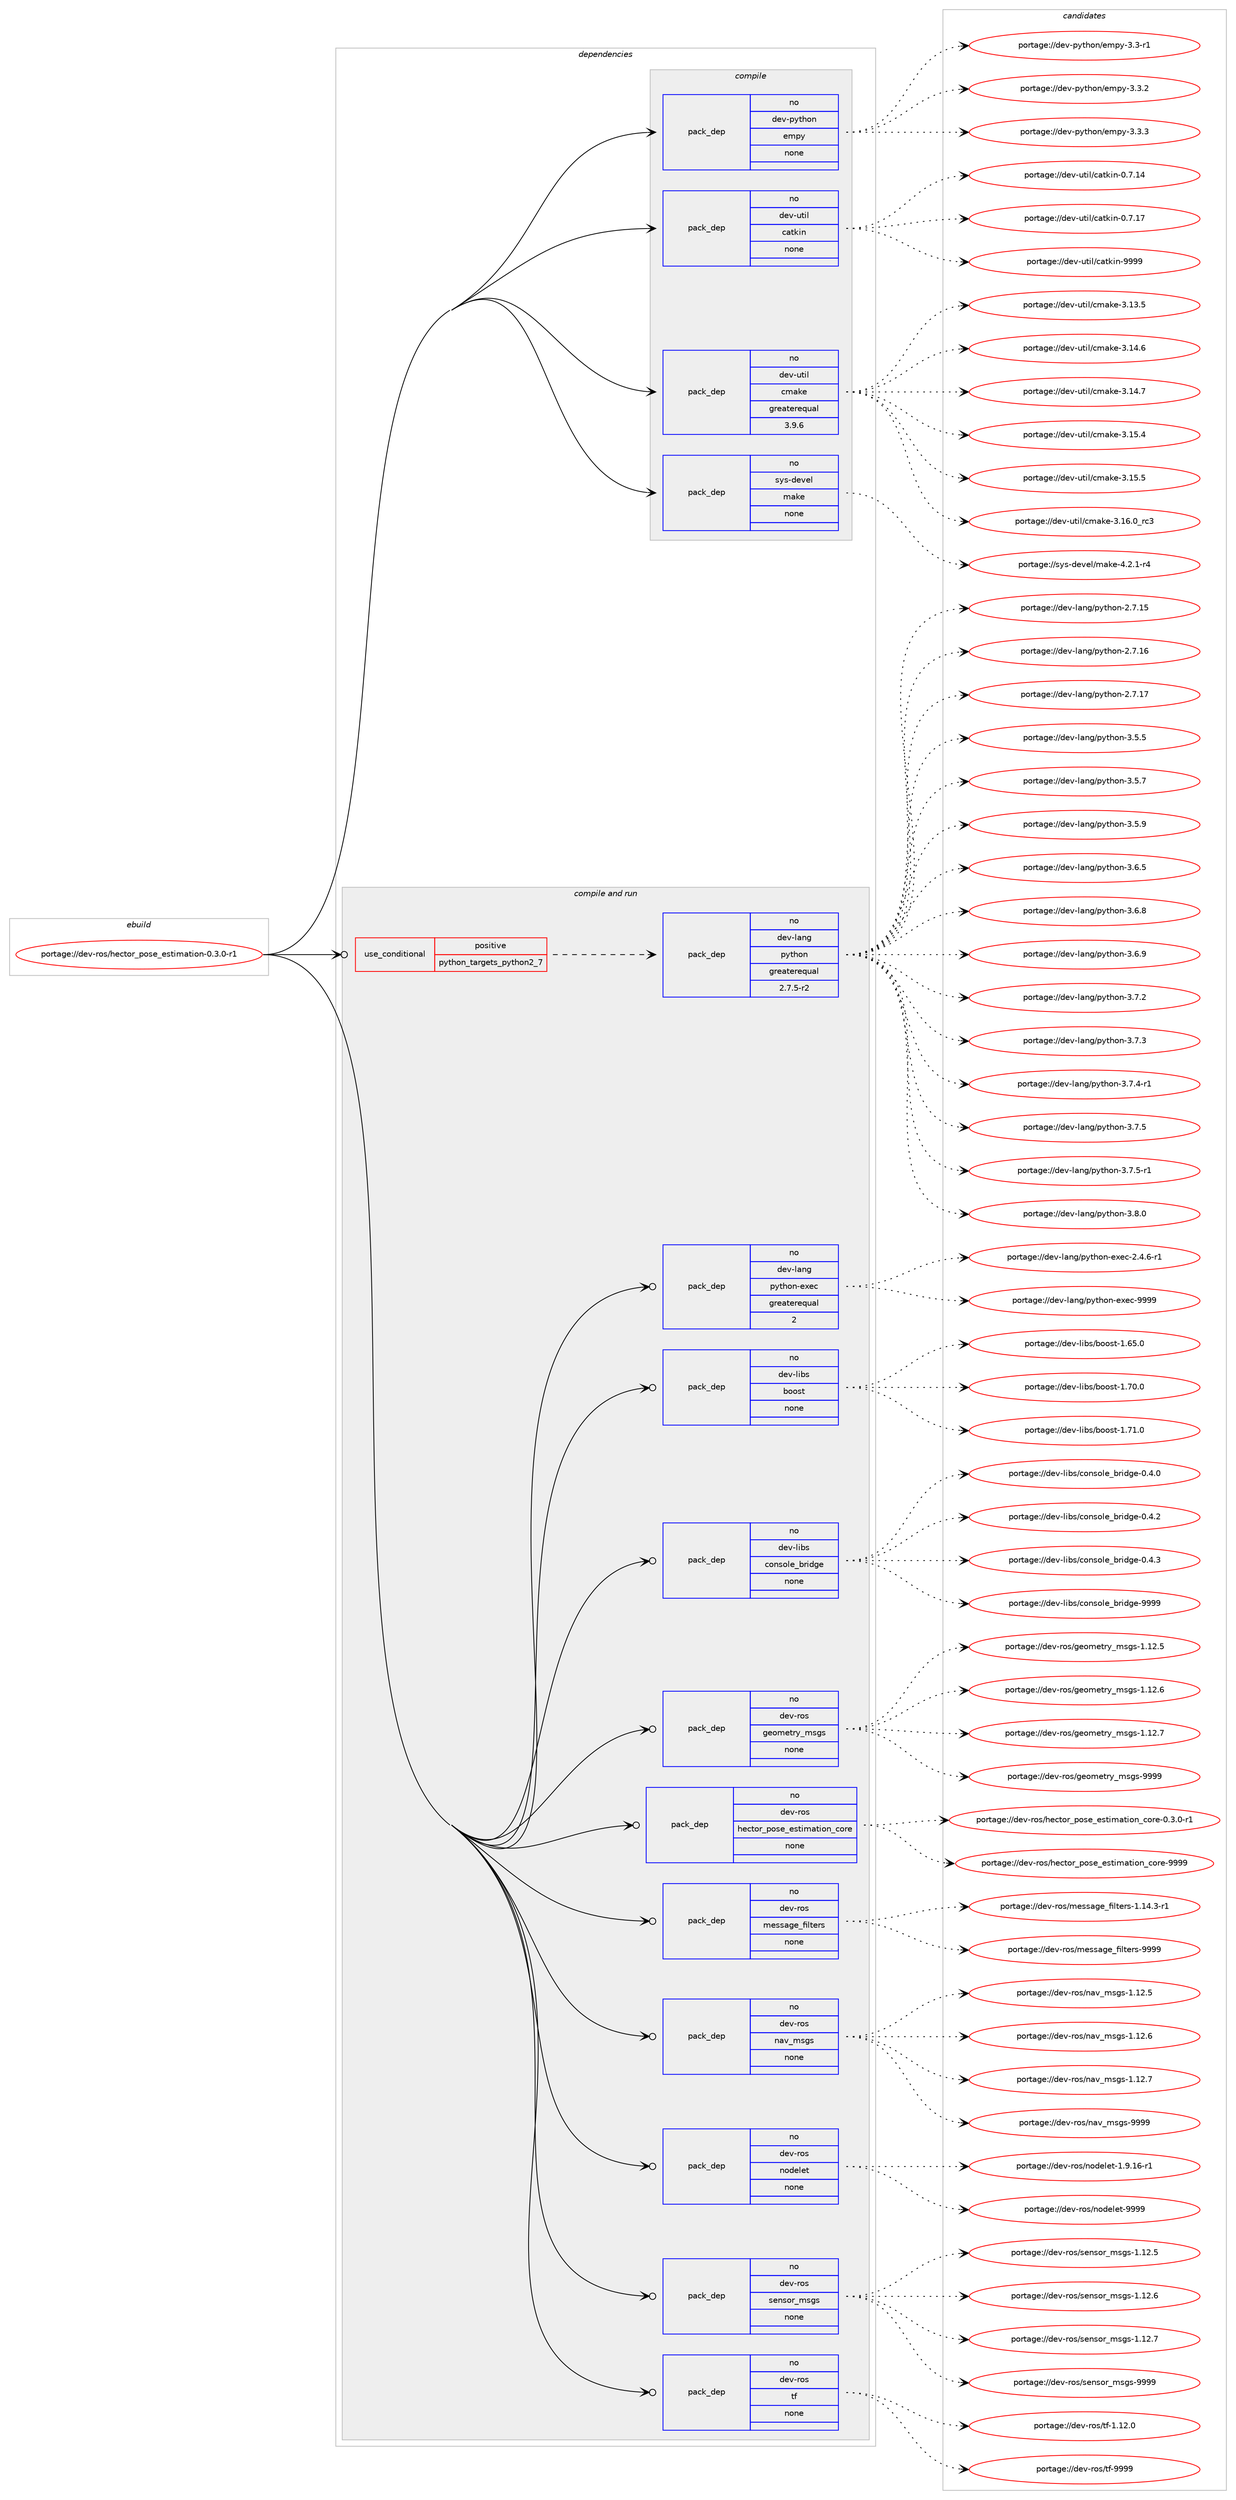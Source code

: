 digraph prolog {

# *************
# Graph options
# *************

newrank=true;
concentrate=true;
compound=true;
graph [rankdir=LR,fontname=Helvetica,fontsize=10,ranksep=1.5];#, ranksep=2.5, nodesep=0.2];
edge  [arrowhead=vee];
node  [fontname=Helvetica,fontsize=10];

# **********
# The ebuild
# **********

subgraph cluster_leftcol {
color=gray;
rank=same;
label=<<i>ebuild</i>>;
id [label="portage://dev-ros/hector_pose_estimation-0.3.0-r1", color=red, width=4, href="../dev-ros/hector_pose_estimation-0.3.0-r1.svg"];
}

# ****************
# The dependencies
# ****************

subgraph cluster_midcol {
color=gray;
label=<<i>dependencies</i>>;
subgraph cluster_compile {
fillcolor="#eeeeee";
style=filled;
label=<<i>compile</i>>;
subgraph pack142660 {
dependency188891 [label=<<TABLE BORDER="0" CELLBORDER="1" CELLSPACING="0" CELLPADDING="4" WIDTH="220"><TR><TD ROWSPAN="6" CELLPADDING="30">pack_dep</TD></TR><TR><TD WIDTH="110">no</TD></TR><TR><TD>dev-python</TD></TR><TR><TD>empy</TD></TR><TR><TD>none</TD></TR><TR><TD></TD></TR></TABLE>>, shape=none, color=blue];
}
id:e -> dependency188891:w [weight=20,style="solid",arrowhead="vee"];
subgraph pack142661 {
dependency188892 [label=<<TABLE BORDER="0" CELLBORDER="1" CELLSPACING="0" CELLPADDING="4" WIDTH="220"><TR><TD ROWSPAN="6" CELLPADDING="30">pack_dep</TD></TR><TR><TD WIDTH="110">no</TD></TR><TR><TD>dev-util</TD></TR><TR><TD>catkin</TD></TR><TR><TD>none</TD></TR><TR><TD></TD></TR></TABLE>>, shape=none, color=blue];
}
id:e -> dependency188892:w [weight=20,style="solid",arrowhead="vee"];
subgraph pack142662 {
dependency188893 [label=<<TABLE BORDER="0" CELLBORDER="1" CELLSPACING="0" CELLPADDING="4" WIDTH="220"><TR><TD ROWSPAN="6" CELLPADDING="30">pack_dep</TD></TR><TR><TD WIDTH="110">no</TD></TR><TR><TD>dev-util</TD></TR><TR><TD>cmake</TD></TR><TR><TD>greaterequal</TD></TR><TR><TD>3.9.6</TD></TR></TABLE>>, shape=none, color=blue];
}
id:e -> dependency188893:w [weight=20,style="solid",arrowhead="vee"];
subgraph pack142663 {
dependency188894 [label=<<TABLE BORDER="0" CELLBORDER="1" CELLSPACING="0" CELLPADDING="4" WIDTH="220"><TR><TD ROWSPAN="6" CELLPADDING="30">pack_dep</TD></TR><TR><TD WIDTH="110">no</TD></TR><TR><TD>sys-devel</TD></TR><TR><TD>make</TD></TR><TR><TD>none</TD></TR><TR><TD></TD></TR></TABLE>>, shape=none, color=blue];
}
id:e -> dependency188894:w [weight=20,style="solid",arrowhead="vee"];
}
subgraph cluster_compileandrun {
fillcolor="#eeeeee";
style=filled;
label=<<i>compile and run</i>>;
subgraph cond42803 {
dependency188895 [label=<<TABLE BORDER="0" CELLBORDER="1" CELLSPACING="0" CELLPADDING="4"><TR><TD ROWSPAN="3" CELLPADDING="10">use_conditional</TD></TR><TR><TD>positive</TD></TR><TR><TD>python_targets_python2_7</TD></TR></TABLE>>, shape=none, color=red];
subgraph pack142664 {
dependency188896 [label=<<TABLE BORDER="0" CELLBORDER="1" CELLSPACING="0" CELLPADDING="4" WIDTH="220"><TR><TD ROWSPAN="6" CELLPADDING="30">pack_dep</TD></TR><TR><TD WIDTH="110">no</TD></TR><TR><TD>dev-lang</TD></TR><TR><TD>python</TD></TR><TR><TD>greaterequal</TD></TR><TR><TD>2.7.5-r2</TD></TR></TABLE>>, shape=none, color=blue];
}
dependency188895:e -> dependency188896:w [weight=20,style="dashed",arrowhead="vee"];
}
id:e -> dependency188895:w [weight=20,style="solid",arrowhead="odotvee"];
subgraph pack142665 {
dependency188897 [label=<<TABLE BORDER="0" CELLBORDER="1" CELLSPACING="0" CELLPADDING="4" WIDTH="220"><TR><TD ROWSPAN="6" CELLPADDING="30">pack_dep</TD></TR><TR><TD WIDTH="110">no</TD></TR><TR><TD>dev-lang</TD></TR><TR><TD>python-exec</TD></TR><TR><TD>greaterequal</TD></TR><TR><TD>2</TD></TR></TABLE>>, shape=none, color=blue];
}
id:e -> dependency188897:w [weight=20,style="solid",arrowhead="odotvee"];
subgraph pack142666 {
dependency188898 [label=<<TABLE BORDER="0" CELLBORDER="1" CELLSPACING="0" CELLPADDING="4" WIDTH="220"><TR><TD ROWSPAN="6" CELLPADDING="30">pack_dep</TD></TR><TR><TD WIDTH="110">no</TD></TR><TR><TD>dev-libs</TD></TR><TR><TD>boost</TD></TR><TR><TD>none</TD></TR><TR><TD></TD></TR></TABLE>>, shape=none, color=blue];
}
id:e -> dependency188898:w [weight=20,style="solid",arrowhead="odotvee"];
subgraph pack142667 {
dependency188899 [label=<<TABLE BORDER="0" CELLBORDER="1" CELLSPACING="0" CELLPADDING="4" WIDTH="220"><TR><TD ROWSPAN="6" CELLPADDING="30">pack_dep</TD></TR><TR><TD WIDTH="110">no</TD></TR><TR><TD>dev-libs</TD></TR><TR><TD>console_bridge</TD></TR><TR><TD>none</TD></TR><TR><TD></TD></TR></TABLE>>, shape=none, color=blue];
}
id:e -> dependency188899:w [weight=20,style="solid",arrowhead="odotvee"];
subgraph pack142668 {
dependency188900 [label=<<TABLE BORDER="0" CELLBORDER="1" CELLSPACING="0" CELLPADDING="4" WIDTH="220"><TR><TD ROWSPAN="6" CELLPADDING="30">pack_dep</TD></TR><TR><TD WIDTH="110">no</TD></TR><TR><TD>dev-ros</TD></TR><TR><TD>geometry_msgs</TD></TR><TR><TD>none</TD></TR><TR><TD></TD></TR></TABLE>>, shape=none, color=blue];
}
id:e -> dependency188900:w [weight=20,style="solid",arrowhead="odotvee"];
subgraph pack142669 {
dependency188901 [label=<<TABLE BORDER="0" CELLBORDER="1" CELLSPACING="0" CELLPADDING="4" WIDTH="220"><TR><TD ROWSPAN="6" CELLPADDING="30">pack_dep</TD></TR><TR><TD WIDTH="110">no</TD></TR><TR><TD>dev-ros</TD></TR><TR><TD>hector_pose_estimation_core</TD></TR><TR><TD>none</TD></TR><TR><TD></TD></TR></TABLE>>, shape=none, color=blue];
}
id:e -> dependency188901:w [weight=20,style="solid",arrowhead="odotvee"];
subgraph pack142670 {
dependency188902 [label=<<TABLE BORDER="0" CELLBORDER="1" CELLSPACING="0" CELLPADDING="4" WIDTH="220"><TR><TD ROWSPAN="6" CELLPADDING="30">pack_dep</TD></TR><TR><TD WIDTH="110">no</TD></TR><TR><TD>dev-ros</TD></TR><TR><TD>message_filters</TD></TR><TR><TD>none</TD></TR><TR><TD></TD></TR></TABLE>>, shape=none, color=blue];
}
id:e -> dependency188902:w [weight=20,style="solid",arrowhead="odotvee"];
subgraph pack142671 {
dependency188903 [label=<<TABLE BORDER="0" CELLBORDER="1" CELLSPACING="0" CELLPADDING="4" WIDTH="220"><TR><TD ROWSPAN="6" CELLPADDING="30">pack_dep</TD></TR><TR><TD WIDTH="110">no</TD></TR><TR><TD>dev-ros</TD></TR><TR><TD>nav_msgs</TD></TR><TR><TD>none</TD></TR><TR><TD></TD></TR></TABLE>>, shape=none, color=blue];
}
id:e -> dependency188903:w [weight=20,style="solid",arrowhead="odotvee"];
subgraph pack142672 {
dependency188904 [label=<<TABLE BORDER="0" CELLBORDER="1" CELLSPACING="0" CELLPADDING="4" WIDTH="220"><TR><TD ROWSPAN="6" CELLPADDING="30">pack_dep</TD></TR><TR><TD WIDTH="110">no</TD></TR><TR><TD>dev-ros</TD></TR><TR><TD>nodelet</TD></TR><TR><TD>none</TD></TR><TR><TD></TD></TR></TABLE>>, shape=none, color=blue];
}
id:e -> dependency188904:w [weight=20,style="solid",arrowhead="odotvee"];
subgraph pack142673 {
dependency188905 [label=<<TABLE BORDER="0" CELLBORDER="1" CELLSPACING="0" CELLPADDING="4" WIDTH="220"><TR><TD ROWSPAN="6" CELLPADDING="30">pack_dep</TD></TR><TR><TD WIDTH="110">no</TD></TR><TR><TD>dev-ros</TD></TR><TR><TD>sensor_msgs</TD></TR><TR><TD>none</TD></TR><TR><TD></TD></TR></TABLE>>, shape=none, color=blue];
}
id:e -> dependency188905:w [weight=20,style="solid",arrowhead="odotvee"];
subgraph pack142674 {
dependency188906 [label=<<TABLE BORDER="0" CELLBORDER="1" CELLSPACING="0" CELLPADDING="4" WIDTH="220"><TR><TD ROWSPAN="6" CELLPADDING="30">pack_dep</TD></TR><TR><TD WIDTH="110">no</TD></TR><TR><TD>dev-ros</TD></TR><TR><TD>tf</TD></TR><TR><TD>none</TD></TR><TR><TD></TD></TR></TABLE>>, shape=none, color=blue];
}
id:e -> dependency188906:w [weight=20,style="solid",arrowhead="odotvee"];
}
subgraph cluster_run {
fillcolor="#eeeeee";
style=filled;
label=<<i>run</i>>;
}
}

# **************
# The candidates
# **************

subgraph cluster_choices {
rank=same;
color=gray;
label=<<i>candidates</i>>;

subgraph choice142660 {
color=black;
nodesep=1;
choiceportage1001011184511212111610411111047101109112121455146514511449 [label="portage://dev-python/empy-3.3-r1", color=red, width=4,href="../dev-python/empy-3.3-r1.svg"];
choiceportage1001011184511212111610411111047101109112121455146514650 [label="portage://dev-python/empy-3.3.2", color=red, width=4,href="../dev-python/empy-3.3.2.svg"];
choiceportage1001011184511212111610411111047101109112121455146514651 [label="portage://dev-python/empy-3.3.3", color=red, width=4,href="../dev-python/empy-3.3.3.svg"];
dependency188891:e -> choiceportage1001011184511212111610411111047101109112121455146514511449:w [style=dotted,weight="100"];
dependency188891:e -> choiceportage1001011184511212111610411111047101109112121455146514650:w [style=dotted,weight="100"];
dependency188891:e -> choiceportage1001011184511212111610411111047101109112121455146514651:w [style=dotted,weight="100"];
}
subgraph choice142661 {
color=black;
nodesep=1;
choiceportage1001011184511711610510847999711610710511045484655464952 [label="portage://dev-util/catkin-0.7.14", color=red, width=4,href="../dev-util/catkin-0.7.14.svg"];
choiceportage1001011184511711610510847999711610710511045484655464955 [label="portage://dev-util/catkin-0.7.17", color=red, width=4,href="../dev-util/catkin-0.7.17.svg"];
choiceportage100101118451171161051084799971161071051104557575757 [label="portage://dev-util/catkin-9999", color=red, width=4,href="../dev-util/catkin-9999.svg"];
dependency188892:e -> choiceportage1001011184511711610510847999711610710511045484655464952:w [style=dotted,weight="100"];
dependency188892:e -> choiceportage1001011184511711610510847999711610710511045484655464955:w [style=dotted,weight="100"];
dependency188892:e -> choiceportage100101118451171161051084799971161071051104557575757:w [style=dotted,weight="100"];
}
subgraph choice142662 {
color=black;
nodesep=1;
choiceportage1001011184511711610510847991099710710145514649514653 [label="portage://dev-util/cmake-3.13.5", color=red, width=4,href="../dev-util/cmake-3.13.5.svg"];
choiceportage1001011184511711610510847991099710710145514649524654 [label="portage://dev-util/cmake-3.14.6", color=red, width=4,href="../dev-util/cmake-3.14.6.svg"];
choiceportage1001011184511711610510847991099710710145514649524655 [label="portage://dev-util/cmake-3.14.7", color=red, width=4,href="../dev-util/cmake-3.14.7.svg"];
choiceportage1001011184511711610510847991099710710145514649534652 [label="portage://dev-util/cmake-3.15.4", color=red, width=4,href="../dev-util/cmake-3.15.4.svg"];
choiceportage1001011184511711610510847991099710710145514649534653 [label="portage://dev-util/cmake-3.15.5", color=red, width=4,href="../dev-util/cmake-3.15.5.svg"];
choiceportage1001011184511711610510847991099710710145514649544648951149951 [label="portage://dev-util/cmake-3.16.0_rc3", color=red, width=4,href="../dev-util/cmake-3.16.0_rc3.svg"];
dependency188893:e -> choiceportage1001011184511711610510847991099710710145514649514653:w [style=dotted,weight="100"];
dependency188893:e -> choiceportage1001011184511711610510847991099710710145514649524654:w [style=dotted,weight="100"];
dependency188893:e -> choiceportage1001011184511711610510847991099710710145514649524655:w [style=dotted,weight="100"];
dependency188893:e -> choiceportage1001011184511711610510847991099710710145514649534652:w [style=dotted,weight="100"];
dependency188893:e -> choiceportage1001011184511711610510847991099710710145514649534653:w [style=dotted,weight="100"];
dependency188893:e -> choiceportage1001011184511711610510847991099710710145514649544648951149951:w [style=dotted,weight="100"];
}
subgraph choice142663 {
color=black;
nodesep=1;
choiceportage1151211154510010111810110847109971071014552465046494511452 [label="portage://sys-devel/make-4.2.1-r4", color=red, width=4,href="../sys-devel/make-4.2.1-r4.svg"];
dependency188894:e -> choiceportage1151211154510010111810110847109971071014552465046494511452:w [style=dotted,weight="100"];
}
subgraph choice142664 {
color=black;
nodesep=1;
choiceportage10010111845108971101034711212111610411111045504655464953 [label="portage://dev-lang/python-2.7.15", color=red, width=4,href="../dev-lang/python-2.7.15.svg"];
choiceportage10010111845108971101034711212111610411111045504655464954 [label="portage://dev-lang/python-2.7.16", color=red, width=4,href="../dev-lang/python-2.7.16.svg"];
choiceportage10010111845108971101034711212111610411111045504655464955 [label="portage://dev-lang/python-2.7.17", color=red, width=4,href="../dev-lang/python-2.7.17.svg"];
choiceportage100101118451089711010347112121116104111110455146534653 [label="portage://dev-lang/python-3.5.5", color=red, width=4,href="../dev-lang/python-3.5.5.svg"];
choiceportage100101118451089711010347112121116104111110455146534655 [label="portage://dev-lang/python-3.5.7", color=red, width=4,href="../dev-lang/python-3.5.7.svg"];
choiceportage100101118451089711010347112121116104111110455146534657 [label="portage://dev-lang/python-3.5.9", color=red, width=4,href="../dev-lang/python-3.5.9.svg"];
choiceportage100101118451089711010347112121116104111110455146544653 [label="portage://dev-lang/python-3.6.5", color=red, width=4,href="../dev-lang/python-3.6.5.svg"];
choiceportage100101118451089711010347112121116104111110455146544656 [label="portage://dev-lang/python-3.6.8", color=red, width=4,href="../dev-lang/python-3.6.8.svg"];
choiceportage100101118451089711010347112121116104111110455146544657 [label="portage://dev-lang/python-3.6.9", color=red, width=4,href="../dev-lang/python-3.6.9.svg"];
choiceportage100101118451089711010347112121116104111110455146554650 [label="portage://dev-lang/python-3.7.2", color=red, width=4,href="../dev-lang/python-3.7.2.svg"];
choiceportage100101118451089711010347112121116104111110455146554651 [label="portage://dev-lang/python-3.7.3", color=red, width=4,href="../dev-lang/python-3.7.3.svg"];
choiceportage1001011184510897110103471121211161041111104551465546524511449 [label="portage://dev-lang/python-3.7.4-r1", color=red, width=4,href="../dev-lang/python-3.7.4-r1.svg"];
choiceportage100101118451089711010347112121116104111110455146554653 [label="portage://dev-lang/python-3.7.5", color=red, width=4,href="../dev-lang/python-3.7.5.svg"];
choiceportage1001011184510897110103471121211161041111104551465546534511449 [label="portage://dev-lang/python-3.7.5-r1", color=red, width=4,href="../dev-lang/python-3.7.5-r1.svg"];
choiceportage100101118451089711010347112121116104111110455146564648 [label="portage://dev-lang/python-3.8.0", color=red, width=4,href="../dev-lang/python-3.8.0.svg"];
dependency188896:e -> choiceportage10010111845108971101034711212111610411111045504655464953:w [style=dotted,weight="100"];
dependency188896:e -> choiceportage10010111845108971101034711212111610411111045504655464954:w [style=dotted,weight="100"];
dependency188896:e -> choiceportage10010111845108971101034711212111610411111045504655464955:w [style=dotted,weight="100"];
dependency188896:e -> choiceportage100101118451089711010347112121116104111110455146534653:w [style=dotted,weight="100"];
dependency188896:e -> choiceportage100101118451089711010347112121116104111110455146534655:w [style=dotted,weight="100"];
dependency188896:e -> choiceportage100101118451089711010347112121116104111110455146534657:w [style=dotted,weight="100"];
dependency188896:e -> choiceportage100101118451089711010347112121116104111110455146544653:w [style=dotted,weight="100"];
dependency188896:e -> choiceportage100101118451089711010347112121116104111110455146544656:w [style=dotted,weight="100"];
dependency188896:e -> choiceportage100101118451089711010347112121116104111110455146544657:w [style=dotted,weight="100"];
dependency188896:e -> choiceportage100101118451089711010347112121116104111110455146554650:w [style=dotted,weight="100"];
dependency188896:e -> choiceportage100101118451089711010347112121116104111110455146554651:w [style=dotted,weight="100"];
dependency188896:e -> choiceportage1001011184510897110103471121211161041111104551465546524511449:w [style=dotted,weight="100"];
dependency188896:e -> choiceportage100101118451089711010347112121116104111110455146554653:w [style=dotted,weight="100"];
dependency188896:e -> choiceportage1001011184510897110103471121211161041111104551465546534511449:w [style=dotted,weight="100"];
dependency188896:e -> choiceportage100101118451089711010347112121116104111110455146564648:w [style=dotted,weight="100"];
}
subgraph choice142665 {
color=black;
nodesep=1;
choiceportage10010111845108971101034711212111610411111045101120101994550465246544511449 [label="portage://dev-lang/python-exec-2.4.6-r1", color=red, width=4,href="../dev-lang/python-exec-2.4.6-r1.svg"];
choiceportage10010111845108971101034711212111610411111045101120101994557575757 [label="portage://dev-lang/python-exec-9999", color=red, width=4,href="../dev-lang/python-exec-9999.svg"];
dependency188897:e -> choiceportage10010111845108971101034711212111610411111045101120101994550465246544511449:w [style=dotted,weight="100"];
dependency188897:e -> choiceportage10010111845108971101034711212111610411111045101120101994557575757:w [style=dotted,weight="100"];
}
subgraph choice142666 {
color=black;
nodesep=1;
choiceportage1001011184510810598115479811111111511645494654534648 [label="portage://dev-libs/boost-1.65.0", color=red, width=4,href="../dev-libs/boost-1.65.0.svg"];
choiceportage1001011184510810598115479811111111511645494655484648 [label="portage://dev-libs/boost-1.70.0", color=red, width=4,href="../dev-libs/boost-1.70.0.svg"];
choiceportage1001011184510810598115479811111111511645494655494648 [label="portage://dev-libs/boost-1.71.0", color=red, width=4,href="../dev-libs/boost-1.71.0.svg"];
dependency188898:e -> choiceportage1001011184510810598115479811111111511645494654534648:w [style=dotted,weight="100"];
dependency188898:e -> choiceportage1001011184510810598115479811111111511645494655484648:w [style=dotted,weight="100"];
dependency188898:e -> choiceportage1001011184510810598115479811111111511645494655494648:w [style=dotted,weight="100"];
}
subgraph choice142667 {
color=black;
nodesep=1;
choiceportage100101118451081059811547991111101151111081019598114105100103101454846524648 [label="portage://dev-libs/console_bridge-0.4.0", color=red, width=4,href="../dev-libs/console_bridge-0.4.0.svg"];
choiceportage100101118451081059811547991111101151111081019598114105100103101454846524650 [label="portage://dev-libs/console_bridge-0.4.2", color=red, width=4,href="../dev-libs/console_bridge-0.4.2.svg"];
choiceportage100101118451081059811547991111101151111081019598114105100103101454846524651 [label="portage://dev-libs/console_bridge-0.4.3", color=red, width=4,href="../dev-libs/console_bridge-0.4.3.svg"];
choiceportage1001011184510810598115479911111011511110810195981141051001031014557575757 [label="portage://dev-libs/console_bridge-9999", color=red, width=4,href="../dev-libs/console_bridge-9999.svg"];
dependency188899:e -> choiceportage100101118451081059811547991111101151111081019598114105100103101454846524648:w [style=dotted,weight="100"];
dependency188899:e -> choiceportage100101118451081059811547991111101151111081019598114105100103101454846524650:w [style=dotted,weight="100"];
dependency188899:e -> choiceportage100101118451081059811547991111101151111081019598114105100103101454846524651:w [style=dotted,weight="100"];
dependency188899:e -> choiceportage1001011184510810598115479911111011511110810195981141051001031014557575757:w [style=dotted,weight="100"];
}
subgraph choice142668 {
color=black;
nodesep=1;
choiceportage10010111845114111115471031011111091011161141219510911510311545494649504653 [label="portage://dev-ros/geometry_msgs-1.12.5", color=red, width=4,href="../dev-ros/geometry_msgs-1.12.5.svg"];
choiceportage10010111845114111115471031011111091011161141219510911510311545494649504654 [label="portage://dev-ros/geometry_msgs-1.12.6", color=red, width=4,href="../dev-ros/geometry_msgs-1.12.6.svg"];
choiceportage10010111845114111115471031011111091011161141219510911510311545494649504655 [label="portage://dev-ros/geometry_msgs-1.12.7", color=red, width=4,href="../dev-ros/geometry_msgs-1.12.7.svg"];
choiceportage1001011184511411111547103101111109101116114121951091151031154557575757 [label="portage://dev-ros/geometry_msgs-9999", color=red, width=4,href="../dev-ros/geometry_msgs-9999.svg"];
dependency188900:e -> choiceportage10010111845114111115471031011111091011161141219510911510311545494649504653:w [style=dotted,weight="100"];
dependency188900:e -> choiceportage10010111845114111115471031011111091011161141219510911510311545494649504654:w [style=dotted,weight="100"];
dependency188900:e -> choiceportage10010111845114111115471031011111091011161141219510911510311545494649504655:w [style=dotted,weight="100"];
dependency188900:e -> choiceportage1001011184511411111547103101111109101116114121951091151031154557575757:w [style=dotted,weight="100"];
}
subgraph choice142669 {
color=black;
nodesep=1;
choiceportage10010111845114111115471041019911611111495112111115101951011151161051099711610511111095991111141014548465146484511449 [label="portage://dev-ros/hector_pose_estimation_core-0.3.0-r1", color=red, width=4,href="../dev-ros/hector_pose_estimation_core-0.3.0-r1.svg"];
choiceportage10010111845114111115471041019911611111495112111115101951011151161051099711610511111095991111141014557575757 [label="portage://dev-ros/hector_pose_estimation_core-9999", color=red, width=4,href="../dev-ros/hector_pose_estimation_core-9999.svg"];
dependency188901:e -> choiceportage10010111845114111115471041019911611111495112111115101951011151161051099711610511111095991111141014548465146484511449:w [style=dotted,weight="100"];
dependency188901:e -> choiceportage10010111845114111115471041019911611111495112111115101951011151161051099711610511111095991111141014557575757:w [style=dotted,weight="100"];
}
subgraph choice142670 {
color=black;
nodesep=1;
choiceportage10010111845114111115471091011151159710310195102105108116101114115454946495246514511449 [label="portage://dev-ros/message_filters-1.14.3-r1", color=red, width=4,href="../dev-ros/message_filters-1.14.3-r1.svg"];
choiceportage100101118451141111154710910111511597103101951021051081161011141154557575757 [label="portage://dev-ros/message_filters-9999", color=red, width=4,href="../dev-ros/message_filters-9999.svg"];
dependency188902:e -> choiceportage10010111845114111115471091011151159710310195102105108116101114115454946495246514511449:w [style=dotted,weight="100"];
dependency188902:e -> choiceportage100101118451141111154710910111511597103101951021051081161011141154557575757:w [style=dotted,weight="100"];
}
subgraph choice142671 {
color=black;
nodesep=1;
choiceportage1001011184511411111547110971189510911510311545494649504653 [label="portage://dev-ros/nav_msgs-1.12.5", color=red, width=4,href="../dev-ros/nav_msgs-1.12.5.svg"];
choiceportage1001011184511411111547110971189510911510311545494649504654 [label="portage://dev-ros/nav_msgs-1.12.6", color=red, width=4,href="../dev-ros/nav_msgs-1.12.6.svg"];
choiceportage1001011184511411111547110971189510911510311545494649504655 [label="portage://dev-ros/nav_msgs-1.12.7", color=red, width=4,href="../dev-ros/nav_msgs-1.12.7.svg"];
choiceportage100101118451141111154711097118951091151031154557575757 [label="portage://dev-ros/nav_msgs-9999", color=red, width=4,href="../dev-ros/nav_msgs-9999.svg"];
dependency188903:e -> choiceportage1001011184511411111547110971189510911510311545494649504653:w [style=dotted,weight="100"];
dependency188903:e -> choiceportage1001011184511411111547110971189510911510311545494649504654:w [style=dotted,weight="100"];
dependency188903:e -> choiceportage1001011184511411111547110971189510911510311545494649504655:w [style=dotted,weight="100"];
dependency188903:e -> choiceportage100101118451141111154711097118951091151031154557575757:w [style=dotted,weight="100"];
}
subgraph choice142672 {
color=black;
nodesep=1;
choiceportage1001011184511411111547110111100101108101116454946574649544511449 [label="portage://dev-ros/nodelet-1.9.16-r1", color=red, width=4,href="../dev-ros/nodelet-1.9.16-r1.svg"];
choiceportage10010111845114111115471101111001011081011164557575757 [label="portage://dev-ros/nodelet-9999", color=red, width=4,href="../dev-ros/nodelet-9999.svg"];
dependency188904:e -> choiceportage1001011184511411111547110111100101108101116454946574649544511449:w [style=dotted,weight="100"];
dependency188904:e -> choiceportage10010111845114111115471101111001011081011164557575757:w [style=dotted,weight="100"];
}
subgraph choice142673 {
color=black;
nodesep=1;
choiceportage10010111845114111115471151011101151111149510911510311545494649504653 [label="portage://dev-ros/sensor_msgs-1.12.5", color=red, width=4,href="../dev-ros/sensor_msgs-1.12.5.svg"];
choiceportage10010111845114111115471151011101151111149510911510311545494649504654 [label="portage://dev-ros/sensor_msgs-1.12.6", color=red, width=4,href="../dev-ros/sensor_msgs-1.12.6.svg"];
choiceportage10010111845114111115471151011101151111149510911510311545494649504655 [label="portage://dev-ros/sensor_msgs-1.12.7", color=red, width=4,href="../dev-ros/sensor_msgs-1.12.7.svg"];
choiceportage1001011184511411111547115101110115111114951091151031154557575757 [label="portage://dev-ros/sensor_msgs-9999", color=red, width=4,href="../dev-ros/sensor_msgs-9999.svg"];
dependency188905:e -> choiceportage10010111845114111115471151011101151111149510911510311545494649504653:w [style=dotted,weight="100"];
dependency188905:e -> choiceportage10010111845114111115471151011101151111149510911510311545494649504654:w [style=dotted,weight="100"];
dependency188905:e -> choiceportage10010111845114111115471151011101151111149510911510311545494649504655:w [style=dotted,weight="100"];
dependency188905:e -> choiceportage1001011184511411111547115101110115111114951091151031154557575757:w [style=dotted,weight="100"];
}
subgraph choice142674 {
color=black;
nodesep=1;
choiceportage100101118451141111154711610245494649504648 [label="portage://dev-ros/tf-1.12.0", color=red, width=4,href="../dev-ros/tf-1.12.0.svg"];
choiceportage10010111845114111115471161024557575757 [label="portage://dev-ros/tf-9999", color=red, width=4,href="../dev-ros/tf-9999.svg"];
dependency188906:e -> choiceportage100101118451141111154711610245494649504648:w [style=dotted,weight="100"];
dependency188906:e -> choiceportage10010111845114111115471161024557575757:w [style=dotted,weight="100"];
}
}

}
